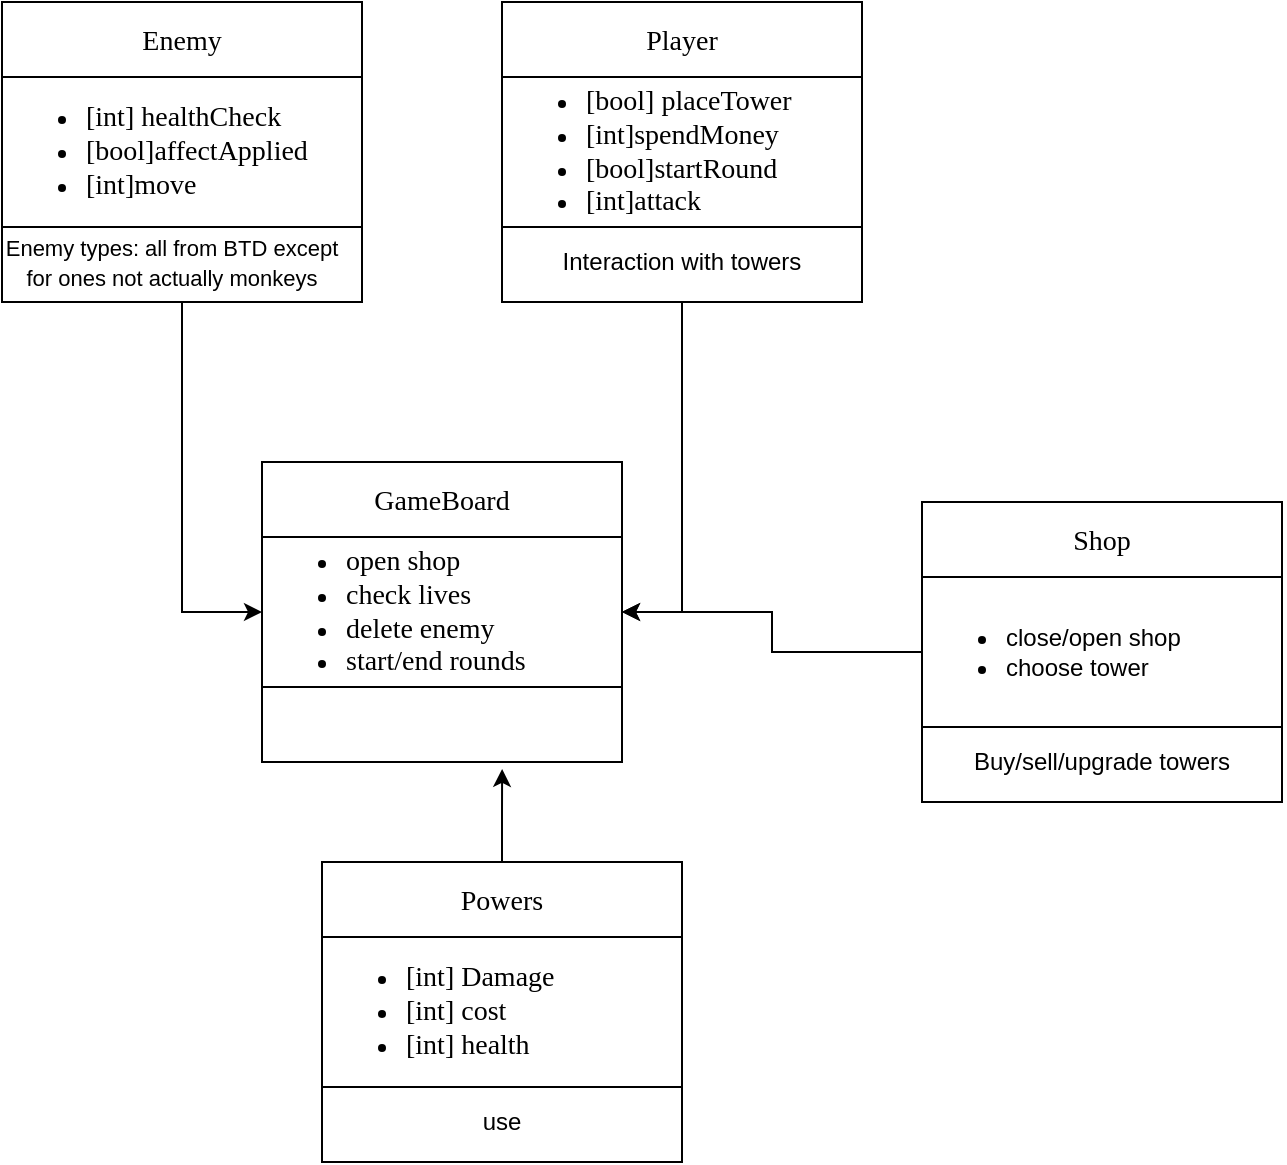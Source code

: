 <mxfile version="22.0.6" type="github">
  <diagram name="Page-1" id="ZWRehLtP9DMC1QA5jhXC">
    <mxGraphModel dx="1313" dy="810" grid="1" gridSize="10" guides="1" tooltips="1" connect="1" arrows="1" fold="1" page="1" pageScale="1" pageWidth="850" pageHeight="1100" math="0" shadow="0">
      <root>
        <mxCell id="0" />
        <mxCell id="1" parent="0" />
        <mxCell id="KU6yMKdAdcNV7RSqt3Mc-17" style="edgeStyle=orthogonalEdgeStyle;rounded=0;orthogonalLoop=1;jettySize=auto;html=1;entryX=0;entryY=0.5;entryDx=0;entryDy=0;" parent="1" source="KU6yMKdAdcNV7RSqt3Mc-1" target="KU6yMKdAdcNV7RSqt3Mc-15" edge="1">
          <mxGeometry relative="1" as="geometry" />
        </mxCell>
        <mxCell id="KU6yMKdAdcNV7RSqt3Mc-1" value="" style="rounded=0;whiteSpace=wrap;html=1;" parent="1" vertex="1">
          <mxGeometry x="130" y="50" width="180" height="150" as="geometry" />
        </mxCell>
        <mxCell id="KU6yMKdAdcNV7RSqt3Mc-2" value="" style="endArrow=none;html=1;rounded=0;exitX=0;exitY=0.25;exitDx=0;exitDy=0;entryX=1;entryY=0.25;entryDx=0;entryDy=0;" parent="1" source="KU6yMKdAdcNV7RSqt3Mc-1" target="KU6yMKdAdcNV7RSqt3Mc-1" edge="1">
          <mxGeometry width="50" height="50" relative="1" as="geometry">
            <mxPoint x="400" y="320" as="sourcePoint" />
            <mxPoint x="450" y="270" as="targetPoint" />
          </mxGeometry>
        </mxCell>
        <mxCell id="KU6yMKdAdcNV7RSqt3Mc-3" value="&lt;font face=&quot;Times New Roman&quot; style=&quot;font-size: 14px;&quot;&gt;Enemy&lt;br&gt;&lt;/font&gt;" style="text;html=1;strokeColor=none;fillColor=none;align=center;verticalAlign=middle;whiteSpace=wrap;rounded=0;" parent="1" vertex="1">
          <mxGeometry x="130" y="50" width="180" height="40" as="geometry" />
        </mxCell>
        <mxCell id="KU6yMKdAdcNV7RSqt3Mc-4" value="" style="endArrow=none;html=1;rounded=0;exitX=0;exitY=0.75;exitDx=0;exitDy=0;entryX=1;entryY=0.75;entryDx=0;entryDy=0;" parent="1" source="KU6yMKdAdcNV7RSqt3Mc-1" target="KU6yMKdAdcNV7RSqt3Mc-1" edge="1">
          <mxGeometry width="50" height="50" relative="1" as="geometry">
            <mxPoint x="400" y="320" as="sourcePoint" />
            <mxPoint x="450" y="270" as="targetPoint" />
          </mxGeometry>
        </mxCell>
        <mxCell id="KU6yMKdAdcNV7RSqt3Mc-5" value="&lt;div style=&quot;&quot;&gt;&lt;ul&gt;&lt;li&gt;&lt;font face=&quot;Times New Roman&quot;&gt;&lt;span style=&quot;font-size: 14px;&quot;&gt;[int] healthCheck&lt;/span&gt;&lt;/font&gt;&lt;/li&gt;&lt;li&gt;&lt;font face=&quot;Times New Roman&quot;&gt;&lt;span style=&quot;font-size: 14px;&quot;&gt;[bool]affectApplied&lt;/span&gt;&lt;/font&gt;&lt;/li&gt;&lt;li&gt;&lt;font face=&quot;Times New Roman&quot;&gt;&lt;span style=&quot;font-size: 14px;&quot;&gt;[int]move&lt;/span&gt;&lt;/font&gt;&lt;/li&gt;&lt;/ul&gt;&lt;/div&gt;" style="text;html=1;strokeColor=none;fillColor=none;align=left;verticalAlign=middle;whiteSpace=wrap;rounded=0;" parent="1" vertex="1">
          <mxGeometry x="130" y="90" width="180" height="70" as="geometry" />
        </mxCell>
        <mxCell id="KU6yMKdAdcNV7RSqt3Mc-16" style="edgeStyle=orthogonalEdgeStyle;rounded=0;orthogonalLoop=1;jettySize=auto;html=1;entryX=1;entryY=0.5;entryDx=0;entryDy=0;" parent="1" source="KU6yMKdAdcNV7RSqt3Mc-6" target="KU6yMKdAdcNV7RSqt3Mc-15" edge="1">
          <mxGeometry relative="1" as="geometry" />
        </mxCell>
        <mxCell id="KU6yMKdAdcNV7RSqt3Mc-6" value="" style="rounded=0;whiteSpace=wrap;html=1;" parent="1" vertex="1">
          <mxGeometry x="380" y="50" width="180" height="150" as="geometry" />
        </mxCell>
        <mxCell id="KU6yMKdAdcNV7RSqt3Mc-7" value="" style="endArrow=none;html=1;rounded=0;exitX=0;exitY=0.25;exitDx=0;exitDy=0;entryX=1;entryY=0.25;entryDx=0;entryDy=0;" parent="1" source="KU6yMKdAdcNV7RSqt3Mc-6" target="KU6yMKdAdcNV7RSqt3Mc-6" edge="1">
          <mxGeometry width="50" height="50" relative="1" as="geometry">
            <mxPoint x="650" y="320" as="sourcePoint" />
            <mxPoint x="700" y="270" as="targetPoint" />
          </mxGeometry>
        </mxCell>
        <mxCell id="KU6yMKdAdcNV7RSqt3Mc-8" value="&lt;font face=&quot;Times New Roman&quot; style=&quot;font-size: 14px;&quot;&gt;Player&lt;br&gt;&lt;/font&gt;" style="text;html=1;strokeColor=none;fillColor=none;align=center;verticalAlign=middle;whiteSpace=wrap;rounded=0;" parent="1" vertex="1">
          <mxGeometry x="380" y="50" width="180" height="40" as="geometry" />
        </mxCell>
        <mxCell id="KU6yMKdAdcNV7RSqt3Mc-9" value="" style="endArrow=none;html=1;rounded=0;exitX=0;exitY=0.75;exitDx=0;exitDy=0;entryX=1;entryY=0.75;entryDx=0;entryDy=0;" parent="1" source="KU6yMKdAdcNV7RSqt3Mc-6" target="KU6yMKdAdcNV7RSqt3Mc-6" edge="1">
          <mxGeometry width="50" height="50" relative="1" as="geometry">
            <mxPoint x="650" y="320" as="sourcePoint" />
            <mxPoint x="700" y="270" as="targetPoint" />
          </mxGeometry>
        </mxCell>
        <mxCell id="KU6yMKdAdcNV7RSqt3Mc-10" value="&lt;div style=&quot;&quot;&gt;&lt;ul&gt;&lt;li&gt;&lt;font face=&quot;Times New Roman&quot;&gt;&lt;span style=&quot;font-size: 14px;&quot;&gt;[bool] placeTower&lt;/span&gt;&lt;/font&gt;&lt;/li&gt;&lt;li&gt;&lt;font face=&quot;Times New Roman&quot;&gt;&lt;span style=&quot;font-size: 14px;&quot;&gt;[int]spendMoney&lt;/span&gt;&lt;/font&gt;&lt;/li&gt;&lt;li&gt;&lt;font face=&quot;Times New Roman&quot;&gt;&lt;span style=&quot;font-size: 14px;&quot;&gt;[bool]startRound&lt;/span&gt;&lt;/font&gt;&lt;/li&gt;&lt;li&gt;&lt;font face=&quot;Times New Roman&quot;&gt;&lt;span style=&quot;font-size: 14px;&quot;&gt;[int]attack&lt;/span&gt;&lt;/font&gt;&lt;/li&gt;&lt;/ul&gt;&lt;/div&gt;" style="text;html=1;strokeColor=none;fillColor=none;align=left;verticalAlign=middle;whiteSpace=wrap;rounded=0;" parent="1" vertex="1">
          <mxGeometry x="380" y="95" width="170" height="60" as="geometry" />
        </mxCell>
        <mxCell id="KU6yMKdAdcNV7RSqt3Mc-11" value="" style="rounded=0;whiteSpace=wrap;html=1;" parent="1" vertex="1">
          <mxGeometry x="260" y="280" width="180" height="150" as="geometry" />
        </mxCell>
        <mxCell id="KU6yMKdAdcNV7RSqt3Mc-12" value="" style="endArrow=none;html=1;rounded=0;exitX=0;exitY=0.25;exitDx=0;exitDy=0;entryX=1;entryY=0.25;entryDx=0;entryDy=0;" parent="1" source="KU6yMKdAdcNV7RSqt3Mc-11" target="KU6yMKdAdcNV7RSqt3Mc-11" edge="1">
          <mxGeometry width="50" height="50" relative="1" as="geometry">
            <mxPoint x="530" y="550" as="sourcePoint" />
            <mxPoint x="580" y="500" as="targetPoint" />
          </mxGeometry>
        </mxCell>
        <mxCell id="KU6yMKdAdcNV7RSqt3Mc-13" value="&lt;font face=&quot;Times New Roman&quot; style=&quot;font-size: 14px;&quot;&gt;GameBoard&lt;br&gt;&lt;/font&gt;" style="text;html=1;strokeColor=none;fillColor=none;align=center;verticalAlign=middle;whiteSpace=wrap;rounded=0;" parent="1" vertex="1">
          <mxGeometry x="260" y="280" width="180" height="40" as="geometry" />
        </mxCell>
        <mxCell id="KU6yMKdAdcNV7RSqt3Mc-14" value="" style="endArrow=none;html=1;rounded=0;exitX=0;exitY=0.75;exitDx=0;exitDy=0;entryX=1;entryY=0.75;entryDx=0;entryDy=0;" parent="1" source="KU6yMKdAdcNV7RSqt3Mc-11" target="KU6yMKdAdcNV7RSqt3Mc-11" edge="1">
          <mxGeometry width="50" height="50" relative="1" as="geometry">
            <mxPoint x="530" y="550" as="sourcePoint" />
            <mxPoint x="580" y="500" as="targetPoint" />
          </mxGeometry>
        </mxCell>
        <mxCell id="KU6yMKdAdcNV7RSqt3Mc-15" value="&lt;div style=&quot;&quot;&gt;&lt;ul&gt;&lt;li&gt;&lt;font face=&quot;Times New Roman&quot;&gt;&lt;span style=&quot;font-size: 14px;&quot;&gt;open shop&lt;/span&gt;&lt;/font&gt;&lt;/li&gt;&lt;li&gt;&lt;font face=&quot;Times New Roman&quot;&gt;&lt;span style=&quot;font-size: 14px;&quot;&gt;check lives&lt;/span&gt;&lt;/font&gt;&lt;/li&gt;&lt;li&gt;&lt;font face=&quot;Times New Roman&quot;&gt;&lt;span style=&quot;font-size: 14px;&quot;&gt;delete enemy&lt;/span&gt;&lt;/font&gt;&lt;/li&gt;&lt;li&gt;&lt;font face=&quot;Times New Roman&quot;&gt;&lt;span style=&quot;font-size: 14px;&quot;&gt;start/end rounds&lt;/span&gt;&lt;/font&gt;&lt;/li&gt;&lt;/ul&gt;&lt;/div&gt;" style="text;html=1;strokeColor=none;fillColor=none;align=left;verticalAlign=middle;whiteSpace=wrap;rounded=0;" parent="1" vertex="1">
          <mxGeometry x="260" y="320" width="180" height="70" as="geometry" />
        </mxCell>
        <mxCell id="KU6yMKdAdcNV7RSqt3Mc-19" value="&lt;font style=&quot;font-size: 11px;&quot;&gt;Enemy types: all from BTD except for ones not actually monkeys&lt;/font&gt;" style="text;html=1;strokeColor=none;fillColor=none;align=center;verticalAlign=middle;whiteSpace=wrap;rounded=0;" parent="1" vertex="1">
          <mxGeometry x="130" y="160" width="170" height="40" as="geometry" />
        </mxCell>
        <mxCell id="_8yFZwngdMzLIjRQkhzj-1" value="" style="rounded=0;whiteSpace=wrap;html=1;" vertex="1" parent="1">
          <mxGeometry x="590" y="300" width="180" height="150" as="geometry" />
        </mxCell>
        <mxCell id="_8yFZwngdMzLIjRQkhzj-2" value="" style="endArrow=none;html=1;rounded=0;exitX=0;exitY=0.25;exitDx=0;exitDy=0;entryX=1;entryY=0.25;entryDx=0;entryDy=0;" edge="1" parent="1" source="_8yFZwngdMzLIjRQkhzj-1" target="_8yFZwngdMzLIjRQkhzj-1">
          <mxGeometry width="50" height="50" relative="1" as="geometry">
            <mxPoint x="860" y="570" as="sourcePoint" />
            <mxPoint x="910" y="520" as="targetPoint" />
          </mxGeometry>
        </mxCell>
        <mxCell id="_8yFZwngdMzLIjRQkhzj-3" value="&lt;font face=&quot;Times New Roman&quot; style=&quot;font-size: 14px;&quot;&gt;Shop&lt;br&gt;&lt;/font&gt;" style="text;html=1;strokeColor=none;fillColor=none;align=center;verticalAlign=middle;whiteSpace=wrap;rounded=0;" vertex="1" parent="1">
          <mxGeometry x="590" y="300" width="180" height="40" as="geometry" />
        </mxCell>
        <mxCell id="_8yFZwngdMzLIjRQkhzj-4" value="" style="endArrow=none;html=1;rounded=0;exitX=0;exitY=0.75;exitDx=0;exitDy=0;entryX=1;entryY=0.75;entryDx=0;entryDy=0;" edge="1" parent="1" source="_8yFZwngdMzLIjRQkhzj-1" target="_8yFZwngdMzLIjRQkhzj-1">
          <mxGeometry width="50" height="50" relative="1" as="geometry">
            <mxPoint x="860" y="570" as="sourcePoint" />
            <mxPoint x="910" y="520" as="targetPoint" />
          </mxGeometry>
        </mxCell>
        <mxCell id="_8yFZwngdMzLIjRQkhzj-7" style="edgeStyle=orthogonalEdgeStyle;rounded=0;orthogonalLoop=1;jettySize=auto;html=1;entryX=1;entryY=0.5;entryDx=0;entryDy=0;" edge="1" parent="1" source="_8yFZwngdMzLIjRQkhzj-6" target="KU6yMKdAdcNV7RSqt3Mc-15">
          <mxGeometry relative="1" as="geometry" />
        </mxCell>
        <mxCell id="_8yFZwngdMzLIjRQkhzj-6" value="&lt;ul&gt;&lt;li&gt;close/open shop&lt;/li&gt;&lt;li&gt;choose tower&lt;/li&gt;&lt;/ul&gt;" style="text;html=1;strokeColor=none;fillColor=none;align=left;verticalAlign=middle;whiteSpace=wrap;rounded=0;" vertex="1" parent="1">
          <mxGeometry x="590" y="340" width="180" height="70" as="geometry" />
        </mxCell>
        <mxCell id="_8yFZwngdMzLIjRQkhzj-8" value="Interaction with towers" style="text;html=1;strokeColor=none;fillColor=none;align=center;verticalAlign=middle;whiteSpace=wrap;rounded=0;" vertex="1" parent="1">
          <mxGeometry x="380" y="165" width="180" height="30" as="geometry" />
        </mxCell>
        <mxCell id="_8yFZwngdMzLIjRQkhzj-9" value="Buy/sell/upgrade towers" style="text;html=1;strokeColor=none;fillColor=none;align=center;verticalAlign=middle;whiteSpace=wrap;rounded=0;" vertex="1" parent="1">
          <mxGeometry x="590" y="410" width="180" height="40" as="geometry" />
        </mxCell>
        <mxCell id="_8yFZwngdMzLIjRQkhzj-16" value="" style="rounded=0;whiteSpace=wrap;html=1;" vertex="1" parent="1">
          <mxGeometry x="290" y="480" width="180" height="150" as="geometry" />
        </mxCell>
        <mxCell id="_8yFZwngdMzLIjRQkhzj-17" value="" style="endArrow=none;html=1;rounded=0;exitX=0;exitY=0.25;exitDx=0;exitDy=0;entryX=1;entryY=0.25;entryDx=0;entryDy=0;" edge="1" parent="1" source="_8yFZwngdMzLIjRQkhzj-16" target="_8yFZwngdMzLIjRQkhzj-16">
          <mxGeometry width="50" height="50" relative="1" as="geometry">
            <mxPoint x="560" y="750" as="sourcePoint" />
            <mxPoint x="610" y="700" as="targetPoint" />
          </mxGeometry>
        </mxCell>
        <mxCell id="_8yFZwngdMzLIjRQkhzj-18" value="&lt;font face=&quot;Times New Roman&quot; style=&quot;font-size: 14px;&quot;&gt;Powers&lt;br&gt;&lt;/font&gt;" style="text;html=1;strokeColor=none;fillColor=none;align=center;verticalAlign=middle;whiteSpace=wrap;rounded=0;" vertex="1" parent="1">
          <mxGeometry x="290" y="480" width="180" height="40" as="geometry" />
        </mxCell>
        <mxCell id="_8yFZwngdMzLIjRQkhzj-19" value="" style="endArrow=none;html=1;rounded=0;exitX=0;exitY=0.75;exitDx=0;exitDy=0;entryX=1;entryY=0.75;entryDx=0;entryDy=0;" edge="1" parent="1" source="_8yFZwngdMzLIjRQkhzj-16" target="_8yFZwngdMzLIjRQkhzj-16">
          <mxGeometry width="50" height="50" relative="1" as="geometry">
            <mxPoint x="560" y="750" as="sourcePoint" />
            <mxPoint x="610" y="700" as="targetPoint" />
          </mxGeometry>
        </mxCell>
        <mxCell id="_8yFZwngdMzLIjRQkhzj-20" value="&lt;div style=&quot;&quot;&gt;&lt;ul&gt;&lt;li&gt;&lt;font face=&quot;Times New Roman&quot;&gt;&lt;span style=&quot;font-size: 14px;&quot;&gt;[int] Damage&lt;/span&gt;&lt;/font&gt;&lt;/li&gt;&lt;li&gt;&lt;font face=&quot;Times New Roman&quot;&gt;&lt;span style=&quot;font-size: 14px;&quot;&gt;[int] cost&lt;/span&gt;&lt;/font&gt;&lt;/li&gt;&lt;li&gt;&lt;font face=&quot;Times New Roman&quot;&gt;&lt;span style=&quot;font-size: 14px;&quot;&gt;[int] health&lt;/span&gt;&lt;/font&gt;&lt;/li&gt;&lt;/ul&gt;&lt;/div&gt;" style="text;html=1;strokeColor=none;fillColor=none;align=left;verticalAlign=middle;whiteSpace=wrap;rounded=0;" vertex="1" parent="1">
          <mxGeometry x="290" y="525" width="170" height="60" as="geometry" />
        </mxCell>
        <mxCell id="_8yFZwngdMzLIjRQkhzj-21" value="use" style="text;html=1;strokeColor=none;fillColor=none;align=center;verticalAlign=middle;whiteSpace=wrap;rounded=0;" vertex="1" parent="1">
          <mxGeometry x="290" y="595" width="180" height="30" as="geometry" />
        </mxCell>
        <mxCell id="_8yFZwngdMzLIjRQkhzj-22" style="edgeStyle=orthogonalEdgeStyle;rounded=0;orthogonalLoop=1;jettySize=auto;html=1;exitX=0.5;exitY=0;exitDx=0;exitDy=0;entryX=0.667;entryY=1.023;entryDx=0;entryDy=0;entryPerimeter=0;" edge="1" parent="1" source="_8yFZwngdMzLIjRQkhzj-18" target="KU6yMKdAdcNV7RSqt3Mc-11">
          <mxGeometry relative="1" as="geometry" />
        </mxCell>
      </root>
    </mxGraphModel>
  </diagram>
</mxfile>
